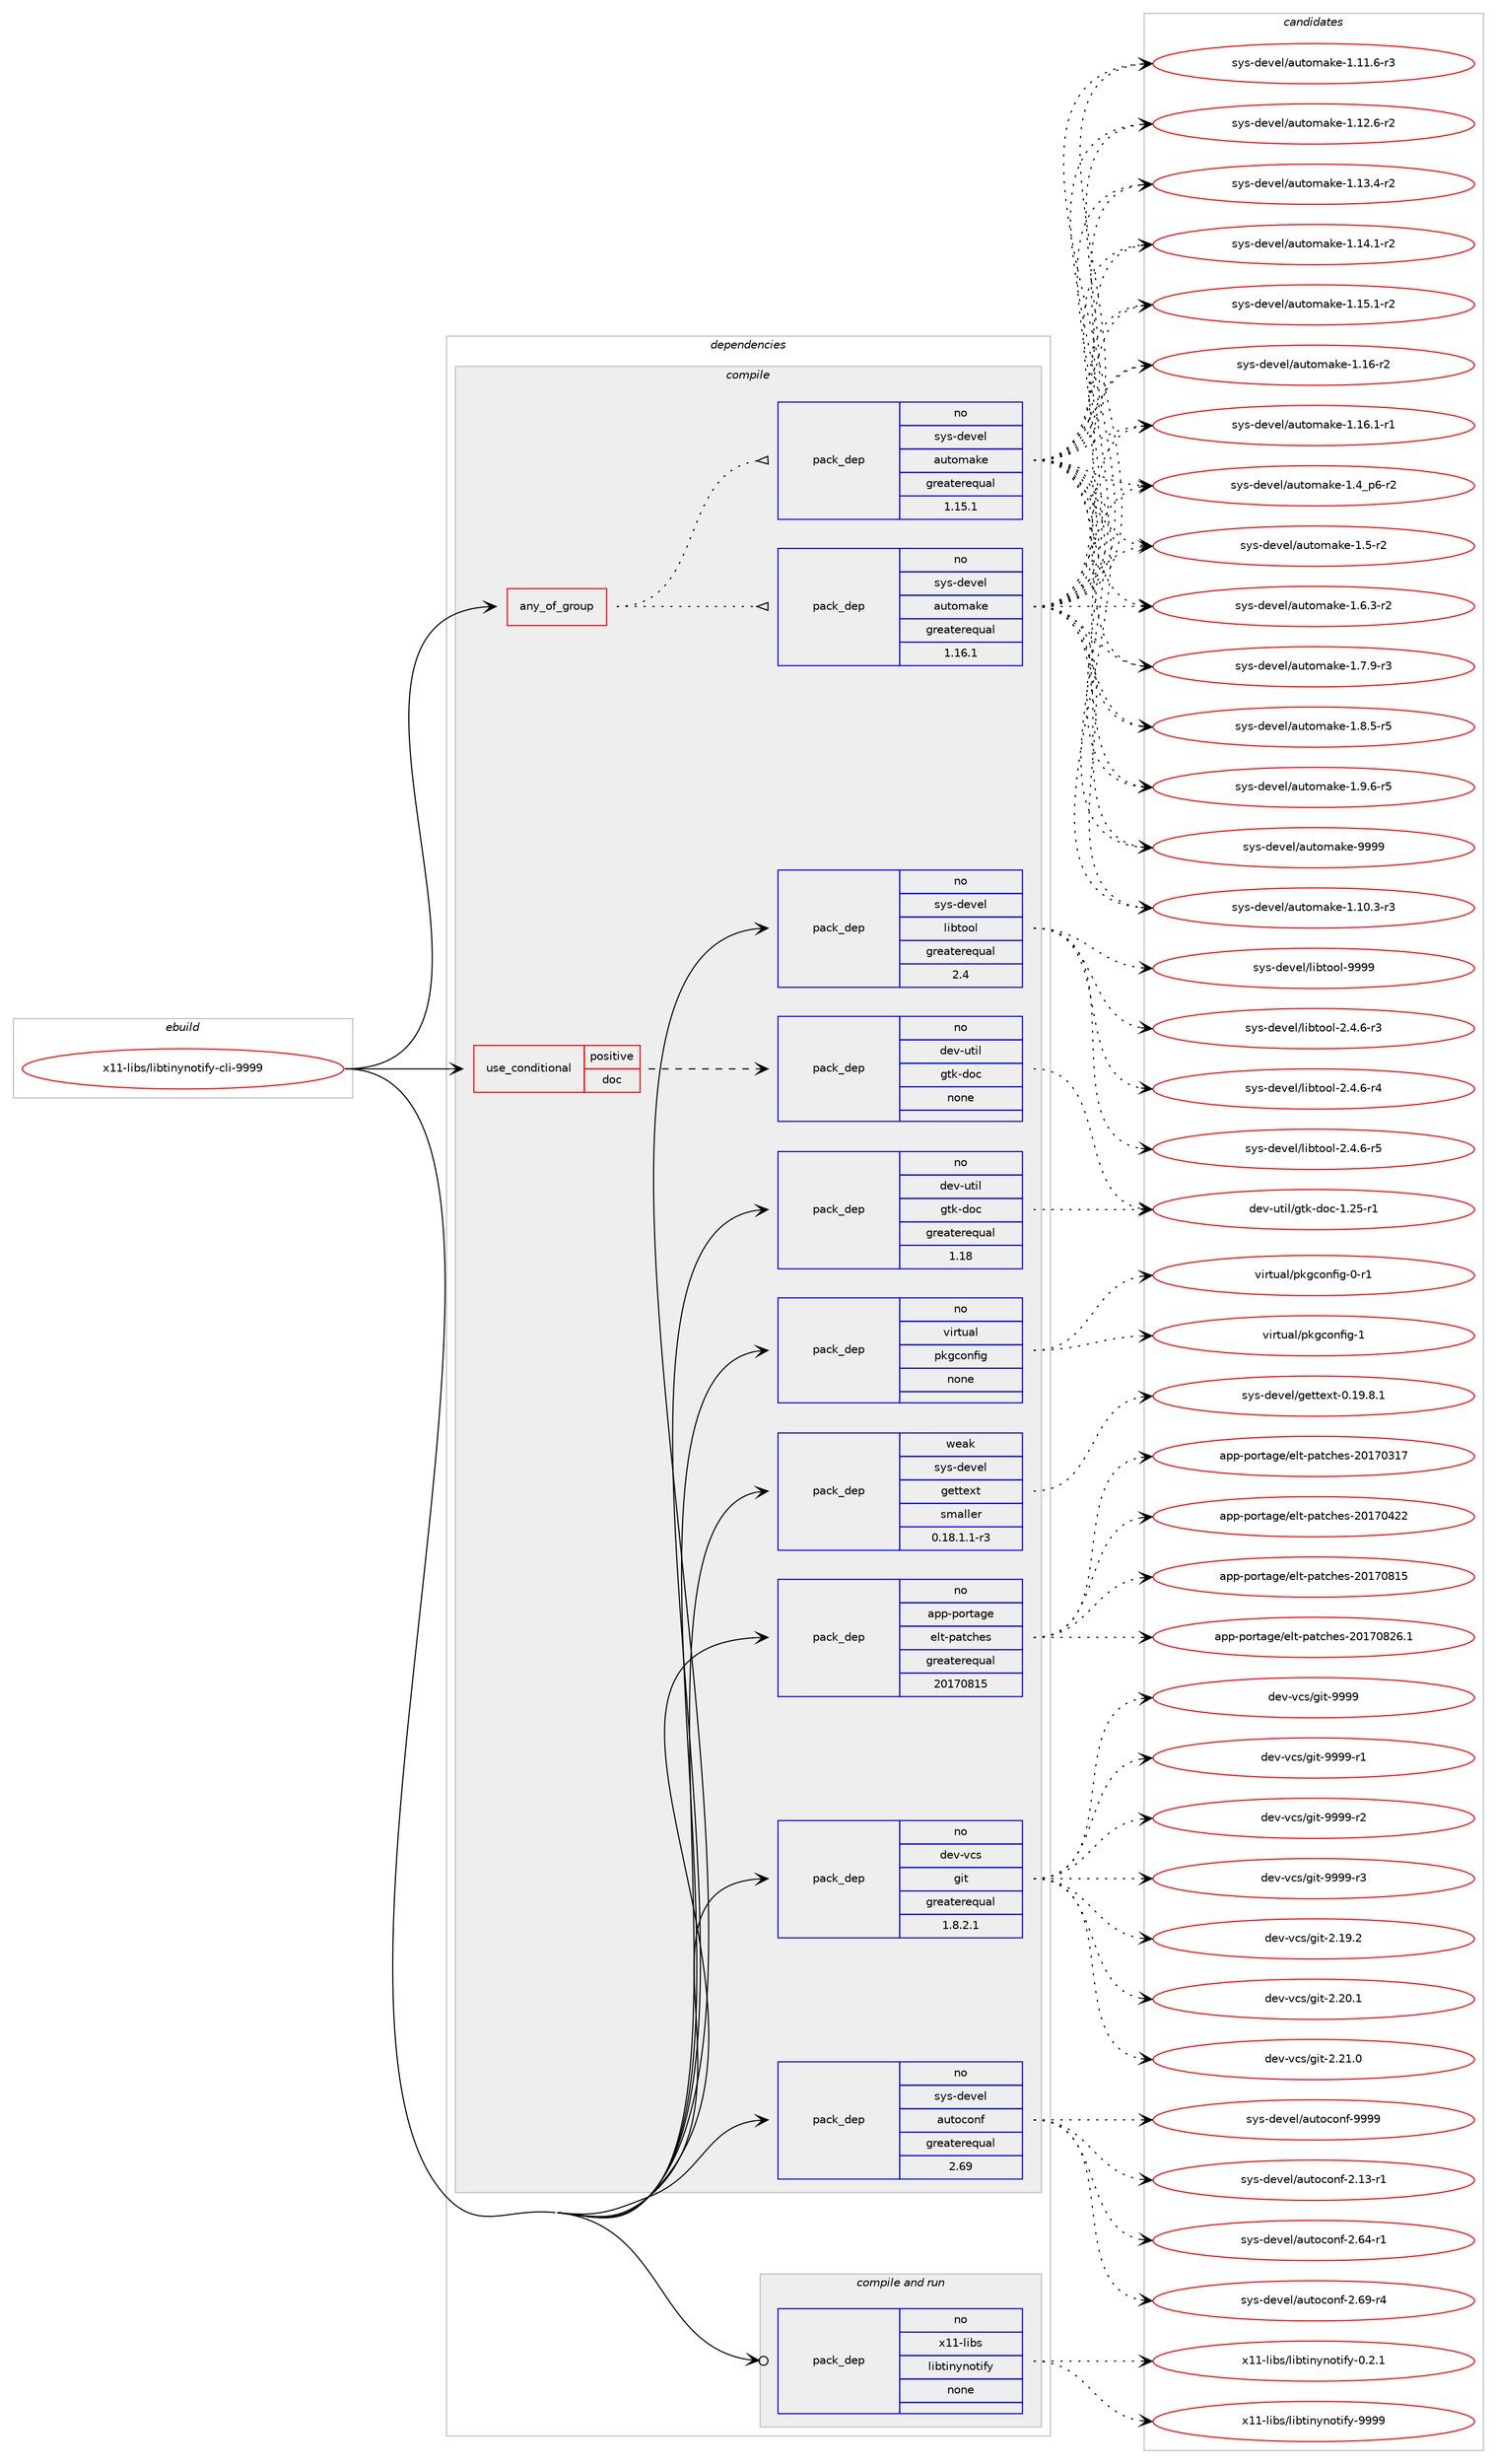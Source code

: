 digraph prolog {

# *************
# Graph options
# *************

newrank=true;
concentrate=true;
compound=true;
graph [rankdir=LR,fontname=Helvetica,fontsize=10,ranksep=1.5];#, ranksep=2.5, nodesep=0.2];
edge  [arrowhead=vee];
node  [fontname=Helvetica,fontsize=10];

# **********
# The ebuild
# **********

subgraph cluster_leftcol {
color=gray;
rank=same;
label=<<i>ebuild</i>>;
id [label="x11-libs/libtinynotify-cli-9999", color=red, width=4, href="../x11-libs/libtinynotify-cli-9999.svg"];
}

# ****************
# The dependencies
# ****************

subgraph cluster_midcol {
color=gray;
label=<<i>dependencies</i>>;
subgraph cluster_compile {
fillcolor="#eeeeee";
style=filled;
label=<<i>compile</i>>;
subgraph any28581 {
dependency1760381 [label=<<TABLE BORDER="0" CELLBORDER="1" CELLSPACING="0" CELLPADDING="4"><TR><TD CELLPADDING="10">any_of_group</TD></TR></TABLE>>, shape=none, color=red];subgraph pack1264655 {
dependency1760382 [label=<<TABLE BORDER="0" CELLBORDER="1" CELLSPACING="0" CELLPADDING="4" WIDTH="220"><TR><TD ROWSPAN="6" CELLPADDING="30">pack_dep</TD></TR><TR><TD WIDTH="110">no</TD></TR><TR><TD>sys-devel</TD></TR><TR><TD>automake</TD></TR><TR><TD>greaterequal</TD></TR><TR><TD>1.16.1</TD></TR></TABLE>>, shape=none, color=blue];
}
dependency1760381:e -> dependency1760382:w [weight=20,style="dotted",arrowhead="oinv"];
subgraph pack1264656 {
dependency1760383 [label=<<TABLE BORDER="0" CELLBORDER="1" CELLSPACING="0" CELLPADDING="4" WIDTH="220"><TR><TD ROWSPAN="6" CELLPADDING="30">pack_dep</TD></TR><TR><TD WIDTH="110">no</TD></TR><TR><TD>sys-devel</TD></TR><TR><TD>automake</TD></TR><TR><TD>greaterequal</TD></TR><TR><TD>1.15.1</TD></TR></TABLE>>, shape=none, color=blue];
}
dependency1760381:e -> dependency1760383:w [weight=20,style="dotted",arrowhead="oinv"];
}
id:e -> dependency1760381:w [weight=20,style="solid",arrowhead="vee"];
subgraph cond466142 {
dependency1760384 [label=<<TABLE BORDER="0" CELLBORDER="1" CELLSPACING="0" CELLPADDING="4"><TR><TD ROWSPAN="3" CELLPADDING="10">use_conditional</TD></TR><TR><TD>positive</TD></TR><TR><TD>doc</TD></TR></TABLE>>, shape=none, color=red];
subgraph pack1264657 {
dependency1760385 [label=<<TABLE BORDER="0" CELLBORDER="1" CELLSPACING="0" CELLPADDING="4" WIDTH="220"><TR><TD ROWSPAN="6" CELLPADDING="30">pack_dep</TD></TR><TR><TD WIDTH="110">no</TD></TR><TR><TD>dev-util</TD></TR><TR><TD>gtk-doc</TD></TR><TR><TD>none</TD></TR><TR><TD></TD></TR></TABLE>>, shape=none, color=blue];
}
dependency1760384:e -> dependency1760385:w [weight=20,style="dashed",arrowhead="vee"];
}
id:e -> dependency1760384:w [weight=20,style="solid",arrowhead="vee"];
subgraph pack1264658 {
dependency1760386 [label=<<TABLE BORDER="0" CELLBORDER="1" CELLSPACING="0" CELLPADDING="4" WIDTH="220"><TR><TD ROWSPAN="6" CELLPADDING="30">pack_dep</TD></TR><TR><TD WIDTH="110">no</TD></TR><TR><TD>app-portage</TD></TR><TR><TD>elt-patches</TD></TR><TR><TD>greaterequal</TD></TR><TR><TD>20170815</TD></TR></TABLE>>, shape=none, color=blue];
}
id:e -> dependency1760386:w [weight=20,style="solid",arrowhead="vee"];
subgraph pack1264659 {
dependency1760387 [label=<<TABLE BORDER="0" CELLBORDER="1" CELLSPACING="0" CELLPADDING="4" WIDTH="220"><TR><TD ROWSPAN="6" CELLPADDING="30">pack_dep</TD></TR><TR><TD WIDTH="110">no</TD></TR><TR><TD>dev-util</TD></TR><TR><TD>gtk-doc</TD></TR><TR><TD>greaterequal</TD></TR><TR><TD>1.18</TD></TR></TABLE>>, shape=none, color=blue];
}
id:e -> dependency1760387:w [weight=20,style="solid",arrowhead="vee"];
subgraph pack1264660 {
dependency1760388 [label=<<TABLE BORDER="0" CELLBORDER="1" CELLSPACING="0" CELLPADDING="4" WIDTH="220"><TR><TD ROWSPAN="6" CELLPADDING="30">pack_dep</TD></TR><TR><TD WIDTH="110">no</TD></TR><TR><TD>dev-vcs</TD></TR><TR><TD>git</TD></TR><TR><TD>greaterequal</TD></TR><TR><TD>1.8.2.1</TD></TR></TABLE>>, shape=none, color=blue];
}
id:e -> dependency1760388:w [weight=20,style="solid",arrowhead="vee"];
subgraph pack1264661 {
dependency1760389 [label=<<TABLE BORDER="0" CELLBORDER="1" CELLSPACING="0" CELLPADDING="4" WIDTH="220"><TR><TD ROWSPAN="6" CELLPADDING="30">pack_dep</TD></TR><TR><TD WIDTH="110">no</TD></TR><TR><TD>sys-devel</TD></TR><TR><TD>autoconf</TD></TR><TR><TD>greaterequal</TD></TR><TR><TD>2.69</TD></TR></TABLE>>, shape=none, color=blue];
}
id:e -> dependency1760389:w [weight=20,style="solid",arrowhead="vee"];
subgraph pack1264662 {
dependency1760390 [label=<<TABLE BORDER="0" CELLBORDER="1" CELLSPACING="0" CELLPADDING="4" WIDTH="220"><TR><TD ROWSPAN="6" CELLPADDING="30">pack_dep</TD></TR><TR><TD WIDTH="110">no</TD></TR><TR><TD>sys-devel</TD></TR><TR><TD>libtool</TD></TR><TR><TD>greaterequal</TD></TR><TR><TD>2.4</TD></TR></TABLE>>, shape=none, color=blue];
}
id:e -> dependency1760390:w [weight=20,style="solid",arrowhead="vee"];
subgraph pack1264663 {
dependency1760391 [label=<<TABLE BORDER="0" CELLBORDER="1" CELLSPACING="0" CELLPADDING="4" WIDTH="220"><TR><TD ROWSPAN="6" CELLPADDING="30">pack_dep</TD></TR><TR><TD WIDTH="110">no</TD></TR><TR><TD>virtual</TD></TR><TR><TD>pkgconfig</TD></TR><TR><TD>none</TD></TR><TR><TD></TD></TR></TABLE>>, shape=none, color=blue];
}
id:e -> dependency1760391:w [weight=20,style="solid",arrowhead="vee"];
subgraph pack1264664 {
dependency1760392 [label=<<TABLE BORDER="0" CELLBORDER="1" CELLSPACING="0" CELLPADDING="4" WIDTH="220"><TR><TD ROWSPAN="6" CELLPADDING="30">pack_dep</TD></TR><TR><TD WIDTH="110">weak</TD></TR><TR><TD>sys-devel</TD></TR><TR><TD>gettext</TD></TR><TR><TD>smaller</TD></TR><TR><TD>0.18.1.1-r3</TD></TR></TABLE>>, shape=none, color=blue];
}
id:e -> dependency1760392:w [weight=20,style="solid",arrowhead="vee"];
}
subgraph cluster_compileandrun {
fillcolor="#eeeeee";
style=filled;
label=<<i>compile and run</i>>;
subgraph pack1264665 {
dependency1760393 [label=<<TABLE BORDER="0" CELLBORDER="1" CELLSPACING="0" CELLPADDING="4" WIDTH="220"><TR><TD ROWSPAN="6" CELLPADDING="30">pack_dep</TD></TR><TR><TD WIDTH="110">no</TD></TR><TR><TD>x11-libs</TD></TR><TR><TD>libtinynotify</TD></TR><TR><TD>none</TD></TR><TR><TD></TD></TR></TABLE>>, shape=none, color=blue];
}
id:e -> dependency1760393:w [weight=20,style="solid",arrowhead="odotvee"];
}
subgraph cluster_run {
fillcolor="#eeeeee";
style=filled;
label=<<i>run</i>>;
}
}

# **************
# The candidates
# **************

subgraph cluster_choices {
rank=same;
color=gray;
label=<<i>candidates</i>>;

subgraph choice1264655 {
color=black;
nodesep=1;
choice11512111545100101118101108479711711611110997107101454946494846514511451 [label="sys-devel/automake-1.10.3-r3", color=red, width=4,href="../sys-devel/automake-1.10.3-r3.svg"];
choice11512111545100101118101108479711711611110997107101454946494946544511451 [label="sys-devel/automake-1.11.6-r3", color=red, width=4,href="../sys-devel/automake-1.11.6-r3.svg"];
choice11512111545100101118101108479711711611110997107101454946495046544511450 [label="sys-devel/automake-1.12.6-r2", color=red, width=4,href="../sys-devel/automake-1.12.6-r2.svg"];
choice11512111545100101118101108479711711611110997107101454946495146524511450 [label="sys-devel/automake-1.13.4-r2", color=red, width=4,href="../sys-devel/automake-1.13.4-r2.svg"];
choice11512111545100101118101108479711711611110997107101454946495246494511450 [label="sys-devel/automake-1.14.1-r2", color=red, width=4,href="../sys-devel/automake-1.14.1-r2.svg"];
choice11512111545100101118101108479711711611110997107101454946495346494511450 [label="sys-devel/automake-1.15.1-r2", color=red, width=4,href="../sys-devel/automake-1.15.1-r2.svg"];
choice1151211154510010111810110847971171161111099710710145494649544511450 [label="sys-devel/automake-1.16-r2", color=red, width=4,href="../sys-devel/automake-1.16-r2.svg"];
choice11512111545100101118101108479711711611110997107101454946495446494511449 [label="sys-devel/automake-1.16.1-r1", color=red, width=4,href="../sys-devel/automake-1.16.1-r1.svg"];
choice115121115451001011181011084797117116111109971071014549465295112544511450 [label="sys-devel/automake-1.4_p6-r2", color=red, width=4,href="../sys-devel/automake-1.4_p6-r2.svg"];
choice11512111545100101118101108479711711611110997107101454946534511450 [label="sys-devel/automake-1.5-r2", color=red, width=4,href="../sys-devel/automake-1.5-r2.svg"];
choice115121115451001011181011084797117116111109971071014549465446514511450 [label="sys-devel/automake-1.6.3-r2", color=red, width=4,href="../sys-devel/automake-1.6.3-r2.svg"];
choice115121115451001011181011084797117116111109971071014549465546574511451 [label="sys-devel/automake-1.7.9-r3", color=red, width=4,href="../sys-devel/automake-1.7.9-r3.svg"];
choice115121115451001011181011084797117116111109971071014549465646534511453 [label="sys-devel/automake-1.8.5-r5", color=red, width=4,href="../sys-devel/automake-1.8.5-r5.svg"];
choice115121115451001011181011084797117116111109971071014549465746544511453 [label="sys-devel/automake-1.9.6-r5", color=red, width=4,href="../sys-devel/automake-1.9.6-r5.svg"];
choice115121115451001011181011084797117116111109971071014557575757 [label="sys-devel/automake-9999", color=red, width=4,href="../sys-devel/automake-9999.svg"];
dependency1760382:e -> choice11512111545100101118101108479711711611110997107101454946494846514511451:w [style=dotted,weight="100"];
dependency1760382:e -> choice11512111545100101118101108479711711611110997107101454946494946544511451:w [style=dotted,weight="100"];
dependency1760382:e -> choice11512111545100101118101108479711711611110997107101454946495046544511450:w [style=dotted,weight="100"];
dependency1760382:e -> choice11512111545100101118101108479711711611110997107101454946495146524511450:w [style=dotted,weight="100"];
dependency1760382:e -> choice11512111545100101118101108479711711611110997107101454946495246494511450:w [style=dotted,weight="100"];
dependency1760382:e -> choice11512111545100101118101108479711711611110997107101454946495346494511450:w [style=dotted,weight="100"];
dependency1760382:e -> choice1151211154510010111810110847971171161111099710710145494649544511450:w [style=dotted,weight="100"];
dependency1760382:e -> choice11512111545100101118101108479711711611110997107101454946495446494511449:w [style=dotted,weight="100"];
dependency1760382:e -> choice115121115451001011181011084797117116111109971071014549465295112544511450:w [style=dotted,weight="100"];
dependency1760382:e -> choice11512111545100101118101108479711711611110997107101454946534511450:w [style=dotted,weight="100"];
dependency1760382:e -> choice115121115451001011181011084797117116111109971071014549465446514511450:w [style=dotted,weight="100"];
dependency1760382:e -> choice115121115451001011181011084797117116111109971071014549465546574511451:w [style=dotted,weight="100"];
dependency1760382:e -> choice115121115451001011181011084797117116111109971071014549465646534511453:w [style=dotted,weight="100"];
dependency1760382:e -> choice115121115451001011181011084797117116111109971071014549465746544511453:w [style=dotted,weight="100"];
dependency1760382:e -> choice115121115451001011181011084797117116111109971071014557575757:w [style=dotted,weight="100"];
}
subgraph choice1264656 {
color=black;
nodesep=1;
choice11512111545100101118101108479711711611110997107101454946494846514511451 [label="sys-devel/automake-1.10.3-r3", color=red, width=4,href="../sys-devel/automake-1.10.3-r3.svg"];
choice11512111545100101118101108479711711611110997107101454946494946544511451 [label="sys-devel/automake-1.11.6-r3", color=red, width=4,href="../sys-devel/automake-1.11.6-r3.svg"];
choice11512111545100101118101108479711711611110997107101454946495046544511450 [label="sys-devel/automake-1.12.6-r2", color=red, width=4,href="../sys-devel/automake-1.12.6-r2.svg"];
choice11512111545100101118101108479711711611110997107101454946495146524511450 [label="sys-devel/automake-1.13.4-r2", color=red, width=4,href="../sys-devel/automake-1.13.4-r2.svg"];
choice11512111545100101118101108479711711611110997107101454946495246494511450 [label="sys-devel/automake-1.14.1-r2", color=red, width=4,href="../sys-devel/automake-1.14.1-r2.svg"];
choice11512111545100101118101108479711711611110997107101454946495346494511450 [label="sys-devel/automake-1.15.1-r2", color=red, width=4,href="../sys-devel/automake-1.15.1-r2.svg"];
choice1151211154510010111810110847971171161111099710710145494649544511450 [label="sys-devel/automake-1.16-r2", color=red, width=4,href="../sys-devel/automake-1.16-r2.svg"];
choice11512111545100101118101108479711711611110997107101454946495446494511449 [label="sys-devel/automake-1.16.1-r1", color=red, width=4,href="../sys-devel/automake-1.16.1-r1.svg"];
choice115121115451001011181011084797117116111109971071014549465295112544511450 [label="sys-devel/automake-1.4_p6-r2", color=red, width=4,href="../sys-devel/automake-1.4_p6-r2.svg"];
choice11512111545100101118101108479711711611110997107101454946534511450 [label="sys-devel/automake-1.5-r2", color=red, width=4,href="../sys-devel/automake-1.5-r2.svg"];
choice115121115451001011181011084797117116111109971071014549465446514511450 [label="sys-devel/automake-1.6.3-r2", color=red, width=4,href="../sys-devel/automake-1.6.3-r2.svg"];
choice115121115451001011181011084797117116111109971071014549465546574511451 [label="sys-devel/automake-1.7.9-r3", color=red, width=4,href="../sys-devel/automake-1.7.9-r3.svg"];
choice115121115451001011181011084797117116111109971071014549465646534511453 [label="sys-devel/automake-1.8.5-r5", color=red, width=4,href="../sys-devel/automake-1.8.5-r5.svg"];
choice115121115451001011181011084797117116111109971071014549465746544511453 [label="sys-devel/automake-1.9.6-r5", color=red, width=4,href="../sys-devel/automake-1.9.6-r5.svg"];
choice115121115451001011181011084797117116111109971071014557575757 [label="sys-devel/automake-9999", color=red, width=4,href="../sys-devel/automake-9999.svg"];
dependency1760383:e -> choice11512111545100101118101108479711711611110997107101454946494846514511451:w [style=dotted,weight="100"];
dependency1760383:e -> choice11512111545100101118101108479711711611110997107101454946494946544511451:w [style=dotted,weight="100"];
dependency1760383:e -> choice11512111545100101118101108479711711611110997107101454946495046544511450:w [style=dotted,weight="100"];
dependency1760383:e -> choice11512111545100101118101108479711711611110997107101454946495146524511450:w [style=dotted,weight="100"];
dependency1760383:e -> choice11512111545100101118101108479711711611110997107101454946495246494511450:w [style=dotted,weight="100"];
dependency1760383:e -> choice11512111545100101118101108479711711611110997107101454946495346494511450:w [style=dotted,weight="100"];
dependency1760383:e -> choice1151211154510010111810110847971171161111099710710145494649544511450:w [style=dotted,weight="100"];
dependency1760383:e -> choice11512111545100101118101108479711711611110997107101454946495446494511449:w [style=dotted,weight="100"];
dependency1760383:e -> choice115121115451001011181011084797117116111109971071014549465295112544511450:w [style=dotted,weight="100"];
dependency1760383:e -> choice11512111545100101118101108479711711611110997107101454946534511450:w [style=dotted,weight="100"];
dependency1760383:e -> choice115121115451001011181011084797117116111109971071014549465446514511450:w [style=dotted,weight="100"];
dependency1760383:e -> choice115121115451001011181011084797117116111109971071014549465546574511451:w [style=dotted,weight="100"];
dependency1760383:e -> choice115121115451001011181011084797117116111109971071014549465646534511453:w [style=dotted,weight="100"];
dependency1760383:e -> choice115121115451001011181011084797117116111109971071014549465746544511453:w [style=dotted,weight="100"];
dependency1760383:e -> choice115121115451001011181011084797117116111109971071014557575757:w [style=dotted,weight="100"];
}
subgraph choice1264657 {
color=black;
nodesep=1;
choice1001011184511711610510847103116107451001119945494650534511449 [label="dev-util/gtk-doc-1.25-r1", color=red, width=4,href="../dev-util/gtk-doc-1.25-r1.svg"];
dependency1760385:e -> choice1001011184511711610510847103116107451001119945494650534511449:w [style=dotted,weight="100"];
}
subgraph choice1264658 {
color=black;
nodesep=1;
choice97112112451121111141169710310147101108116451129711699104101115455048495548514955 [label="app-portage/elt-patches-20170317", color=red, width=4,href="../app-portage/elt-patches-20170317.svg"];
choice97112112451121111141169710310147101108116451129711699104101115455048495548525050 [label="app-portage/elt-patches-20170422", color=red, width=4,href="../app-portage/elt-patches-20170422.svg"];
choice97112112451121111141169710310147101108116451129711699104101115455048495548564953 [label="app-portage/elt-patches-20170815", color=red, width=4,href="../app-portage/elt-patches-20170815.svg"];
choice971121124511211111411697103101471011081164511297116991041011154550484955485650544649 [label="app-portage/elt-patches-20170826.1", color=red, width=4,href="../app-portage/elt-patches-20170826.1.svg"];
dependency1760386:e -> choice97112112451121111141169710310147101108116451129711699104101115455048495548514955:w [style=dotted,weight="100"];
dependency1760386:e -> choice97112112451121111141169710310147101108116451129711699104101115455048495548525050:w [style=dotted,weight="100"];
dependency1760386:e -> choice97112112451121111141169710310147101108116451129711699104101115455048495548564953:w [style=dotted,weight="100"];
dependency1760386:e -> choice971121124511211111411697103101471011081164511297116991041011154550484955485650544649:w [style=dotted,weight="100"];
}
subgraph choice1264659 {
color=black;
nodesep=1;
choice1001011184511711610510847103116107451001119945494650534511449 [label="dev-util/gtk-doc-1.25-r1", color=red, width=4,href="../dev-util/gtk-doc-1.25-r1.svg"];
dependency1760387:e -> choice1001011184511711610510847103116107451001119945494650534511449:w [style=dotted,weight="100"];
}
subgraph choice1264660 {
color=black;
nodesep=1;
choice10010111845118991154710310511645504649574650 [label="dev-vcs/git-2.19.2", color=red, width=4,href="../dev-vcs/git-2.19.2.svg"];
choice10010111845118991154710310511645504650484649 [label="dev-vcs/git-2.20.1", color=red, width=4,href="../dev-vcs/git-2.20.1.svg"];
choice10010111845118991154710310511645504650494648 [label="dev-vcs/git-2.21.0", color=red, width=4,href="../dev-vcs/git-2.21.0.svg"];
choice1001011184511899115471031051164557575757 [label="dev-vcs/git-9999", color=red, width=4,href="../dev-vcs/git-9999.svg"];
choice10010111845118991154710310511645575757574511449 [label="dev-vcs/git-9999-r1", color=red, width=4,href="../dev-vcs/git-9999-r1.svg"];
choice10010111845118991154710310511645575757574511450 [label="dev-vcs/git-9999-r2", color=red, width=4,href="../dev-vcs/git-9999-r2.svg"];
choice10010111845118991154710310511645575757574511451 [label="dev-vcs/git-9999-r3", color=red, width=4,href="../dev-vcs/git-9999-r3.svg"];
dependency1760388:e -> choice10010111845118991154710310511645504649574650:w [style=dotted,weight="100"];
dependency1760388:e -> choice10010111845118991154710310511645504650484649:w [style=dotted,weight="100"];
dependency1760388:e -> choice10010111845118991154710310511645504650494648:w [style=dotted,weight="100"];
dependency1760388:e -> choice1001011184511899115471031051164557575757:w [style=dotted,weight="100"];
dependency1760388:e -> choice10010111845118991154710310511645575757574511449:w [style=dotted,weight="100"];
dependency1760388:e -> choice10010111845118991154710310511645575757574511450:w [style=dotted,weight="100"];
dependency1760388:e -> choice10010111845118991154710310511645575757574511451:w [style=dotted,weight="100"];
}
subgraph choice1264661 {
color=black;
nodesep=1;
choice1151211154510010111810110847971171161119911111010245504649514511449 [label="sys-devel/autoconf-2.13-r1", color=red, width=4,href="../sys-devel/autoconf-2.13-r1.svg"];
choice1151211154510010111810110847971171161119911111010245504654524511449 [label="sys-devel/autoconf-2.64-r1", color=red, width=4,href="../sys-devel/autoconf-2.64-r1.svg"];
choice1151211154510010111810110847971171161119911111010245504654574511452 [label="sys-devel/autoconf-2.69-r4", color=red, width=4,href="../sys-devel/autoconf-2.69-r4.svg"];
choice115121115451001011181011084797117116111991111101024557575757 [label="sys-devel/autoconf-9999", color=red, width=4,href="../sys-devel/autoconf-9999.svg"];
dependency1760389:e -> choice1151211154510010111810110847971171161119911111010245504649514511449:w [style=dotted,weight="100"];
dependency1760389:e -> choice1151211154510010111810110847971171161119911111010245504654524511449:w [style=dotted,weight="100"];
dependency1760389:e -> choice1151211154510010111810110847971171161119911111010245504654574511452:w [style=dotted,weight="100"];
dependency1760389:e -> choice115121115451001011181011084797117116111991111101024557575757:w [style=dotted,weight="100"];
}
subgraph choice1264662 {
color=black;
nodesep=1;
choice1151211154510010111810110847108105981161111111084550465246544511451 [label="sys-devel/libtool-2.4.6-r3", color=red, width=4,href="../sys-devel/libtool-2.4.6-r3.svg"];
choice1151211154510010111810110847108105981161111111084550465246544511452 [label="sys-devel/libtool-2.4.6-r4", color=red, width=4,href="../sys-devel/libtool-2.4.6-r4.svg"];
choice1151211154510010111810110847108105981161111111084550465246544511453 [label="sys-devel/libtool-2.4.6-r5", color=red, width=4,href="../sys-devel/libtool-2.4.6-r5.svg"];
choice1151211154510010111810110847108105981161111111084557575757 [label="sys-devel/libtool-9999", color=red, width=4,href="../sys-devel/libtool-9999.svg"];
dependency1760390:e -> choice1151211154510010111810110847108105981161111111084550465246544511451:w [style=dotted,weight="100"];
dependency1760390:e -> choice1151211154510010111810110847108105981161111111084550465246544511452:w [style=dotted,weight="100"];
dependency1760390:e -> choice1151211154510010111810110847108105981161111111084550465246544511453:w [style=dotted,weight="100"];
dependency1760390:e -> choice1151211154510010111810110847108105981161111111084557575757:w [style=dotted,weight="100"];
}
subgraph choice1264663 {
color=black;
nodesep=1;
choice11810511411611797108471121071039911111010210510345484511449 [label="virtual/pkgconfig-0-r1", color=red, width=4,href="../virtual/pkgconfig-0-r1.svg"];
choice1181051141161179710847112107103991111101021051034549 [label="virtual/pkgconfig-1", color=red, width=4,href="../virtual/pkgconfig-1.svg"];
dependency1760391:e -> choice11810511411611797108471121071039911111010210510345484511449:w [style=dotted,weight="100"];
dependency1760391:e -> choice1181051141161179710847112107103991111101021051034549:w [style=dotted,weight="100"];
}
subgraph choice1264664 {
color=black;
nodesep=1;
choice1151211154510010111810110847103101116116101120116454846495746564649 [label="sys-devel/gettext-0.19.8.1", color=red, width=4,href="../sys-devel/gettext-0.19.8.1.svg"];
dependency1760392:e -> choice1151211154510010111810110847103101116116101120116454846495746564649:w [style=dotted,weight="100"];
}
subgraph choice1264665 {
color=black;
nodesep=1;
choice120494945108105981154710810598116105110121110111116105102121454846504649 [label="x11-libs/libtinynotify-0.2.1", color=red, width=4,href="../x11-libs/libtinynotify-0.2.1.svg"];
choice1204949451081059811547108105981161051101211101111161051021214557575757 [label="x11-libs/libtinynotify-9999", color=red, width=4,href="../x11-libs/libtinynotify-9999.svg"];
dependency1760393:e -> choice120494945108105981154710810598116105110121110111116105102121454846504649:w [style=dotted,weight="100"];
dependency1760393:e -> choice1204949451081059811547108105981161051101211101111161051021214557575757:w [style=dotted,weight="100"];
}
}

}
